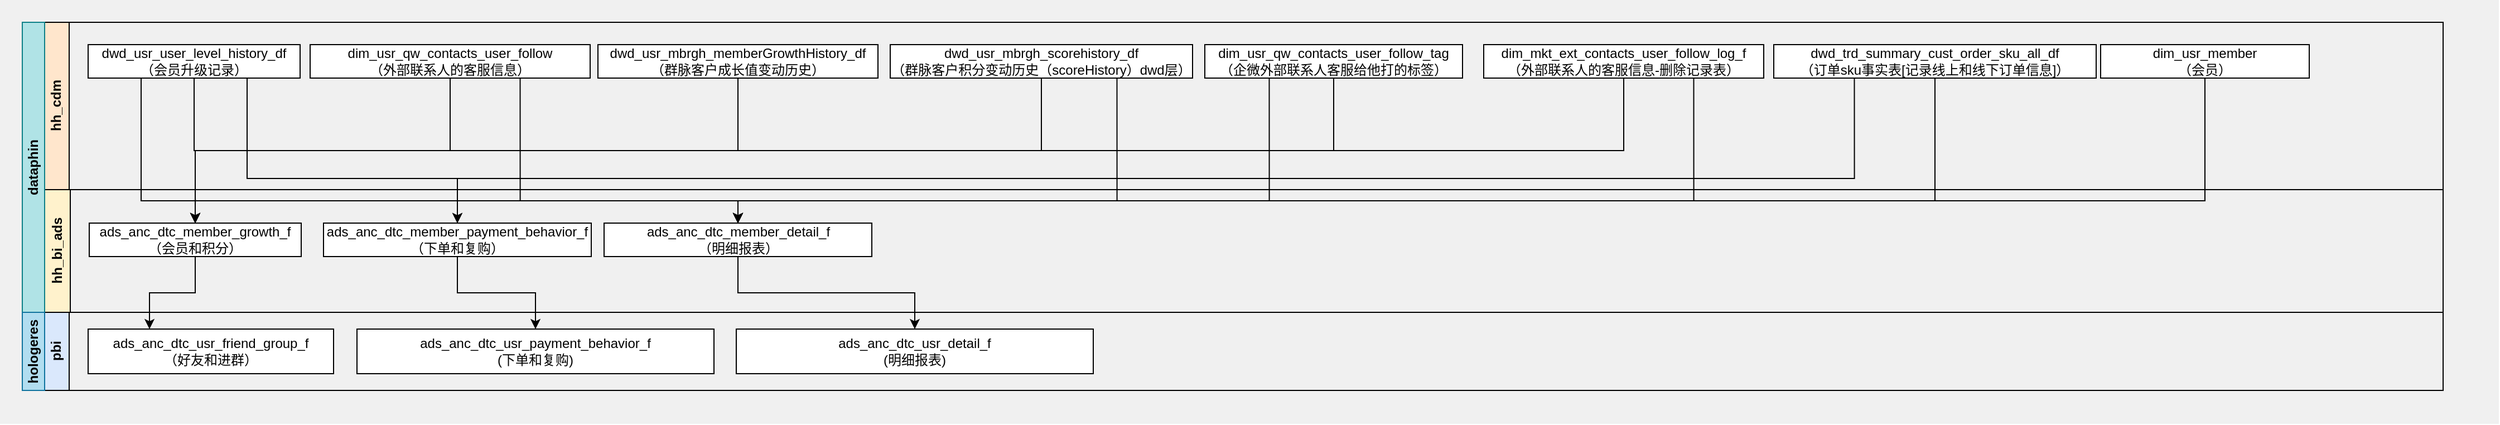 <mxfile version="22.0.8" type="github">
  <diagram name="第 1 页" id="yU0wSqt5xm0Bpv5rsKml">
    <mxGraphModel dx="936" dy="474" grid="1" gridSize="10" guides="1" tooltips="1" connect="1" arrows="1" fold="1" page="1" pageScale="1" pageWidth="827" pageHeight="1169" math="0" shadow="0">
      <root>
        <mxCell id="0" />
        <mxCell id="1" parent="0" />
        <mxCell id="8uCemIRlxo18nO2lsWTb-1" value="" style="rounded=0;whiteSpace=wrap;html=1;fillColor=#F0F0F0;strokeColor=none;" vertex="1" parent="1">
          <mxGeometry x="40" y="40" width="2240" height="380" as="geometry" />
        </mxCell>
        <mxCell id="8uCemIRlxo18nO2lsWTb-2" value="hh_cdm" style="swimlane;horizontal=0;whiteSpace=wrap;html=1;startSize=23;collapsible=0;fillColor=#ffe6cc;strokeColor=default;" vertex="1" parent="1">
          <mxGeometry x="79" y="60" width="2151" height="150" as="geometry" />
        </mxCell>
        <mxCell id="8uCemIRlxo18nO2lsWTb-3" value="dwd_usr_user_level_history_df&lt;br&gt;（会员升级记录）" style="rounded=0;whiteSpace=wrap;html=1;" vertex="1" parent="8uCemIRlxo18nO2lsWTb-2">
          <mxGeometry x="40" y="20" width="190" height="30" as="geometry" />
        </mxCell>
        <mxCell id="8uCemIRlxo18nO2lsWTb-4" value="dim_usr_qw_contacts_user_follow&lt;br&gt;（外部联系人的客服信息）" style="rounded=0;whiteSpace=wrap;html=1;" vertex="1" parent="8uCemIRlxo18nO2lsWTb-2">
          <mxGeometry x="239" y="20" width="251" height="30" as="geometry" />
        </mxCell>
        <mxCell id="8uCemIRlxo18nO2lsWTb-5" value="dwd_usr_mbrgh_scorehistory_df&lt;br&gt;（群脉客户积分变动历史（scoreHistory）dwd层）" style="rounded=0;whiteSpace=wrap;html=1;" vertex="1" parent="8uCemIRlxo18nO2lsWTb-2">
          <mxGeometry x="759" y="20" width="271" height="30" as="geometry" />
        </mxCell>
        <mxCell id="8uCemIRlxo18nO2lsWTb-6" value="dim_mkt_ext_contacts_user_follow_log_f&lt;br&gt;（外部联系人的客服信息-删除记录表）" style="rounded=0;whiteSpace=wrap;html=1;" vertex="1" parent="8uCemIRlxo18nO2lsWTb-2">
          <mxGeometry x="1291" y="20" width="251" height="30" as="geometry" />
        </mxCell>
        <mxCell id="8uCemIRlxo18nO2lsWTb-7" value="dwd_trd_summary_cust_order_sku_all_df&lt;br&gt;（订单sku事实表[记录线上和线下订单信息]）" style="rounded=0;whiteSpace=wrap;html=1;" vertex="1" parent="8uCemIRlxo18nO2lsWTb-2">
          <mxGeometry x="1551" y="20" width="289" height="30" as="geometry" />
        </mxCell>
        <mxCell id="8uCemIRlxo18nO2lsWTb-9" value="hh_bi_ads" style="swimlane;horizontal=0;whiteSpace=wrap;html=1;startSize=23;collapsible=0;fillColor=#fff2cc;strokeColor=default;" vertex="1" parent="1">
          <mxGeometry x="80" y="210" width="2150" height="110" as="geometry" />
        </mxCell>
        <mxCell id="8uCemIRlxo18nO2lsWTb-10" value="ads_anc_dtc_member_growth_f&lt;br&gt;（会员和积分）" style="rounded=0;whiteSpace=wrap;html=1;" vertex="1" parent="8uCemIRlxo18nO2lsWTb-9">
          <mxGeometry x="40" y="30" width="190" height="30" as="geometry" />
        </mxCell>
        <mxCell id="8uCemIRlxo18nO2lsWTb-11" value="pbi" style="swimlane;horizontal=0;whiteSpace=wrap;html=1;startSize=23;collapsible=0;fillColor=#dae8fc;strokeColor=default;" vertex="1" parent="1">
          <mxGeometry x="79" y="320" width="2151" height="70" as="geometry" />
        </mxCell>
        <mxCell id="8uCemIRlxo18nO2lsWTb-12" value="ads_anc_dtc_usr_friend_group_f&lt;br&gt;（好友和进群）" style="rounded=0;whiteSpace=wrap;html=1;" vertex="1" parent="8uCemIRlxo18nO2lsWTb-11">
          <mxGeometry x="40" y="15" width="220" height="40" as="geometry" />
        </mxCell>
        <mxCell id="8uCemIRlxo18nO2lsWTb-13" value="ads_anc_dtc_usr_payment_behavior_f&lt;br style=&quot;border-color: var(--border-color);&quot;&gt;(下单和复购)" style="rounded=0;whiteSpace=wrap;html=1;" vertex="1" parent="8uCemIRlxo18nO2lsWTb-11">
          <mxGeometry x="281" y="15" width="320" height="40" as="geometry" />
        </mxCell>
        <mxCell id="8uCemIRlxo18nO2lsWTb-14" value="ads_anc_dtc_usr_detail_f&lt;br&gt;(明细报表&lt;span style=&quot;background-color: initial;&quot;&gt;)&lt;/span&gt;" style="rounded=0;whiteSpace=wrap;html=1;" vertex="1" parent="8uCemIRlxo18nO2lsWTb-11">
          <mxGeometry x="621" y="15" width="320" height="40" as="geometry" />
        </mxCell>
        <mxCell id="8uCemIRlxo18nO2lsWTb-15" value="dataphin" style="rounded=0;whiteSpace=wrap;html=1;horizontal=0;fontStyle=1;fillColor=#b0e3e6;strokeColor=#0e8088;" vertex="1" parent="1">
          <mxGeometry x="60" y="60" width="20" height="260" as="geometry" />
        </mxCell>
        <mxCell id="8uCemIRlxo18nO2lsWTb-41" style="edgeStyle=orthogonalEdgeStyle;rounded=0;orthogonalLoop=1;jettySize=auto;html=1;exitX=0.5;exitY=1;exitDx=0;exitDy=0;entryX=0.5;entryY=0;entryDx=0;entryDy=0;" edge="1" parent="1" source="8uCemIRlxo18nO2lsWTb-18" target="8uCemIRlxo18nO2lsWTb-10">
          <mxGeometry relative="1" as="geometry" />
        </mxCell>
        <mxCell id="8uCemIRlxo18nO2lsWTb-18" value="dwd_usr_mbrgh_memberGrowthHistory_df&lt;br&gt;（群脉客户成长值变动历史）" style="rounded=0;whiteSpace=wrap;html=1;" vertex="1" parent="1">
          <mxGeometry x="576" y="80" width="251" height="30" as="geometry" />
        </mxCell>
        <mxCell id="8uCemIRlxo18nO2lsWTb-43" style="edgeStyle=orthogonalEdgeStyle;rounded=0;orthogonalLoop=1;jettySize=auto;html=1;exitX=0.5;exitY=1;exitDx=0;exitDy=0;entryX=0.5;entryY=0;entryDx=0;entryDy=0;" edge="1" parent="1" source="8uCemIRlxo18nO2lsWTb-22" target="8uCemIRlxo18nO2lsWTb-10">
          <mxGeometry relative="1" as="geometry" />
        </mxCell>
        <mxCell id="8uCemIRlxo18nO2lsWTb-50" style="edgeStyle=orthogonalEdgeStyle;rounded=0;orthogonalLoop=1;jettySize=auto;html=1;exitX=0.25;exitY=1;exitDx=0;exitDy=0;entryX=0.5;entryY=0;entryDx=0;entryDy=0;" edge="1" parent="1" source="8uCemIRlxo18nO2lsWTb-22" target="8uCemIRlxo18nO2lsWTb-30">
          <mxGeometry relative="1" as="geometry">
            <Array as="points">
              <mxPoint x="1178" y="220" />
              <mxPoint x="702" y="220" />
            </Array>
          </mxGeometry>
        </mxCell>
        <mxCell id="8uCemIRlxo18nO2lsWTb-22" value="dim_usr_qw_contacts_user_follow_tag&lt;br&gt;（企微外部联系人客服给他打的标签）" style="rounded=0;whiteSpace=wrap;html=1;" vertex="1" parent="1">
          <mxGeometry x="1120" y="80" width="231" height="30" as="geometry" />
        </mxCell>
        <mxCell id="8uCemIRlxo18nO2lsWTb-26" style="edgeStyle=orthogonalEdgeStyle;rounded=0;orthogonalLoop=1;jettySize=auto;html=1;exitX=0.5;exitY=1;exitDx=0;exitDy=0;entryX=0.5;entryY=0;entryDx=0;entryDy=0;" edge="1" parent="1" source="8uCemIRlxo18nO2lsWTb-27" target="8uCemIRlxo18nO2lsWTb-13">
          <mxGeometry relative="1" as="geometry" />
        </mxCell>
        <mxCell id="8uCemIRlxo18nO2lsWTb-27" value="ads_anc_dtc_member_payment_behavior_f&lt;br&gt;（下单和复购）" style="rounded=0;whiteSpace=wrap;html=1;" vertex="1" parent="1">
          <mxGeometry x="330" y="240" width="240" height="30" as="geometry" />
        </mxCell>
        <mxCell id="8uCemIRlxo18nO2lsWTb-29" style="edgeStyle=orthogonalEdgeStyle;rounded=0;orthogonalLoop=1;jettySize=auto;html=1;exitX=0.5;exitY=1;exitDx=0;exitDy=0;entryX=0.5;entryY=0;entryDx=0;entryDy=0;" edge="1" parent="1" source="8uCemIRlxo18nO2lsWTb-30" target="8uCemIRlxo18nO2lsWTb-14">
          <mxGeometry relative="1" as="geometry" />
        </mxCell>
        <mxCell id="8uCemIRlxo18nO2lsWTb-30" value="ads_anc_dtc_member_detail_f&lt;br&gt;（明细报表）" style="rounded=0;whiteSpace=wrap;html=1;" vertex="1" parent="1">
          <mxGeometry x="581.5" y="240" width="240" height="30" as="geometry" />
        </mxCell>
        <mxCell id="8uCemIRlxo18nO2lsWTb-37" value="hologeres" style="rounded=0;whiteSpace=wrap;html=1;horizontal=0;fontStyle=1;fillColor=#b1ddf0;strokeColor=#10739e;" vertex="1" parent="1">
          <mxGeometry x="60" y="320" width="20" height="70" as="geometry" />
        </mxCell>
        <mxCell id="8uCemIRlxo18nO2lsWTb-38" style="edgeStyle=orthogonalEdgeStyle;rounded=0;orthogonalLoop=1;jettySize=auto;html=1;exitX=0.5;exitY=1;exitDx=0;exitDy=0;entryX=0.25;entryY=0;entryDx=0;entryDy=0;" edge="1" parent="1" source="8uCemIRlxo18nO2lsWTb-10" target="8uCemIRlxo18nO2lsWTb-12">
          <mxGeometry relative="1" as="geometry" />
        </mxCell>
        <mxCell id="8uCemIRlxo18nO2lsWTb-39" style="edgeStyle=orthogonalEdgeStyle;rounded=0;orthogonalLoop=1;jettySize=auto;html=1;exitX=0.5;exitY=1;exitDx=0;exitDy=0;entryX=0.5;entryY=0;entryDx=0;entryDy=0;" edge="1" parent="1" source="8uCemIRlxo18nO2lsWTb-3" target="8uCemIRlxo18nO2lsWTb-10">
          <mxGeometry relative="1" as="geometry" />
        </mxCell>
        <mxCell id="8uCemIRlxo18nO2lsWTb-40" style="edgeStyle=orthogonalEdgeStyle;rounded=0;orthogonalLoop=1;jettySize=auto;html=1;exitX=0.5;exitY=1;exitDx=0;exitDy=0;entryX=0.5;entryY=0;entryDx=0;entryDy=0;" edge="1" parent="1" source="8uCemIRlxo18nO2lsWTb-4" target="8uCemIRlxo18nO2lsWTb-10">
          <mxGeometry relative="1" as="geometry" />
        </mxCell>
        <mxCell id="8uCemIRlxo18nO2lsWTb-42" style="edgeStyle=orthogonalEdgeStyle;rounded=0;orthogonalLoop=1;jettySize=auto;html=1;exitX=0.5;exitY=1;exitDx=0;exitDy=0;entryX=0.5;entryY=0;entryDx=0;entryDy=0;" edge="1" parent="1" source="8uCemIRlxo18nO2lsWTb-5" target="8uCemIRlxo18nO2lsWTb-10">
          <mxGeometry relative="1" as="geometry" />
        </mxCell>
        <mxCell id="8uCemIRlxo18nO2lsWTb-44" style="edgeStyle=orthogonalEdgeStyle;rounded=0;orthogonalLoop=1;jettySize=auto;html=1;exitX=0.5;exitY=1;exitDx=0;exitDy=0;entryX=0.5;entryY=0;entryDx=0;entryDy=0;" edge="1" parent="1" source="8uCemIRlxo18nO2lsWTb-6" target="8uCemIRlxo18nO2lsWTb-10">
          <mxGeometry relative="1" as="geometry" />
        </mxCell>
        <mxCell id="8uCemIRlxo18nO2lsWTb-46" style="edgeStyle=orthogonalEdgeStyle;rounded=0;orthogonalLoop=1;jettySize=auto;html=1;exitX=0.75;exitY=1;exitDx=0;exitDy=0;" edge="1" parent="1" source="8uCemIRlxo18nO2lsWTb-3" target="8uCemIRlxo18nO2lsWTb-27">
          <mxGeometry relative="1" as="geometry">
            <Array as="points">
              <mxPoint x="262" y="200" />
              <mxPoint x="450" y="200" />
            </Array>
          </mxGeometry>
        </mxCell>
        <mxCell id="8uCemIRlxo18nO2lsWTb-47" style="edgeStyle=orthogonalEdgeStyle;rounded=0;orthogonalLoop=1;jettySize=auto;html=1;exitX=0.25;exitY=1;exitDx=0;exitDy=0;entryX=0.5;entryY=0;entryDx=0;entryDy=0;" edge="1" parent="1" source="8uCemIRlxo18nO2lsWTb-7" target="8uCemIRlxo18nO2lsWTb-27">
          <mxGeometry relative="1" as="geometry">
            <Array as="points">
              <mxPoint x="1702" y="200" />
              <mxPoint x="450" y="200" />
            </Array>
          </mxGeometry>
        </mxCell>
        <mxCell id="8uCemIRlxo18nO2lsWTb-54" style="edgeStyle=orthogonalEdgeStyle;rounded=0;orthogonalLoop=1;jettySize=auto;html=1;exitX=0.5;exitY=1;exitDx=0;exitDy=0;entryX=0.5;entryY=0;entryDx=0;entryDy=0;" edge="1" parent="1" source="8uCemIRlxo18nO2lsWTb-48" target="8uCemIRlxo18nO2lsWTb-30">
          <mxGeometry relative="1" as="geometry">
            <Array as="points">
              <mxPoint x="2017" y="220" />
              <mxPoint x="702" y="220" />
            </Array>
          </mxGeometry>
        </mxCell>
        <mxCell id="8uCemIRlxo18nO2lsWTb-48" value="dim_usr_member&lt;br&gt;（会员）" style="rounded=0;whiteSpace=wrap;html=1;" vertex="1" parent="1">
          <mxGeometry x="1923" y="80" width="187" height="30" as="geometry" />
        </mxCell>
        <mxCell id="8uCemIRlxo18nO2lsWTb-51" style="edgeStyle=orthogonalEdgeStyle;rounded=0;orthogonalLoop=1;jettySize=auto;html=1;exitX=0.75;exitY=1;exitDx=0;exitDy=0;entryX=0.5;entryY=0;entryDx=0;entryDy=0;" edge="1" parent="1" source="8uCemIRlxo18nO2lsWTb-5" target="8uCemIRlxo18nO2lsWTb-30">
          <mxGeometry relative="1" as="geometry">
            <Array as="points">
              <mxPoint x="1041" y="220" />
              <mxPoint x="702" y="220" />
            </Array>
          </mxGeometry>
        </mxCell>
        <mxCell id="8uCemIRlxo18nO2lsWTb-52" style="edgeStyle=orthogonalEdgeStyle;rounded=0;orthogonalLoop=1;jettySize=auto;html=1;exitX=0.75;exitY=1;exitDx=0;exitDy=0;entryX=0.5;entryY=0;entryDx=0;entryDy=0;" edge="1" parent="1" source="8uCemIRlxo18nO2lsWTb-4" target="8uCemIRlxo18nO2lsWTb-30">
          <mxGeometry relative="1" as="geometry">
            <Array as="points">
              <mxPoint x="506" y="220" />
              <mxPoint x="702" y="220" />
            </Array>
          </mxGeometry>
        </mxCell>
        <mxCell id="8uCemIRlxo18nO2lsWTb-55" style="edgeStyle=orthogonalEdgeStyle;rounded=0;orthogonalLoop=1;jettySize=auto;html=1;exitX=0.75;exitY=1;exitDx=0;exitDy=0;entryX=0.5;entryY=0;entryDx=0;entryDy=0;" edge="1" parent="1" source="8uCemIRlxo18nO2lsWTb-6" target="8uCemIRlxo18nO2lsWTb-30">
          <mxGeometry relative="1" as="geometry">
            <Array as="points">
              <mxPoint x="1558" y="220" />
              <mxPoint x="702" y="220" />
            </Array>
          </mxGeometry>
        </mxCell>
        <mxCell id="8uCemIRlxo18nO2lsWTb-56" style="edgeStyle=orthogonalEdgeStyle;rounded=0;orthogonalLoop=1;jettySize=auto;html=1;exitX=0.25;exitY=1;exitDx=0;exitDy=0;entryX=0.5;entryY=0;entryDx=0;entryDy=0;" edge="1" parent="1" source="8uCemIRlxo18nO2lsWTb-3" target="8uCemIRlxo18nO2lsWTb-30">
          <mxGeometry relative="1" as="geometry">
            <Array as="points">
              <mxPoint x="167" y="220" />
              <mxPoint x="702" y="220" />
            </Array>
          </mxGeometry>
        </mxCell>
        <mxCell id="8uCemIRlxo18nO2lsWTb-57" style="edgeStyle=orthogonalEdgeStyle;rounded=0;orthogonalLoop=1;jettySize=auto;html=1;exitX=0.5;exitY=1;exitDx=0;exitDy=0;entryX=0.5;entryY=0;entryDx=0;entryDy=0;" edge="1" parent="1" source="8uCemIRlxo18nO2lsWTb-7" target="8uCemIRlxo18nO2lsWTb-30">
          <mxGeometry relative="1" as="geometry">
            <Array as="points">
              <mxPoint x="1775" y="220" />
              <mxPoint x="702" y="220" />
            </Array>
          </mxGeometry>
        </mxCell>
      </root>
    </mxGraphModel>
  </diagram>
</mxfile>
